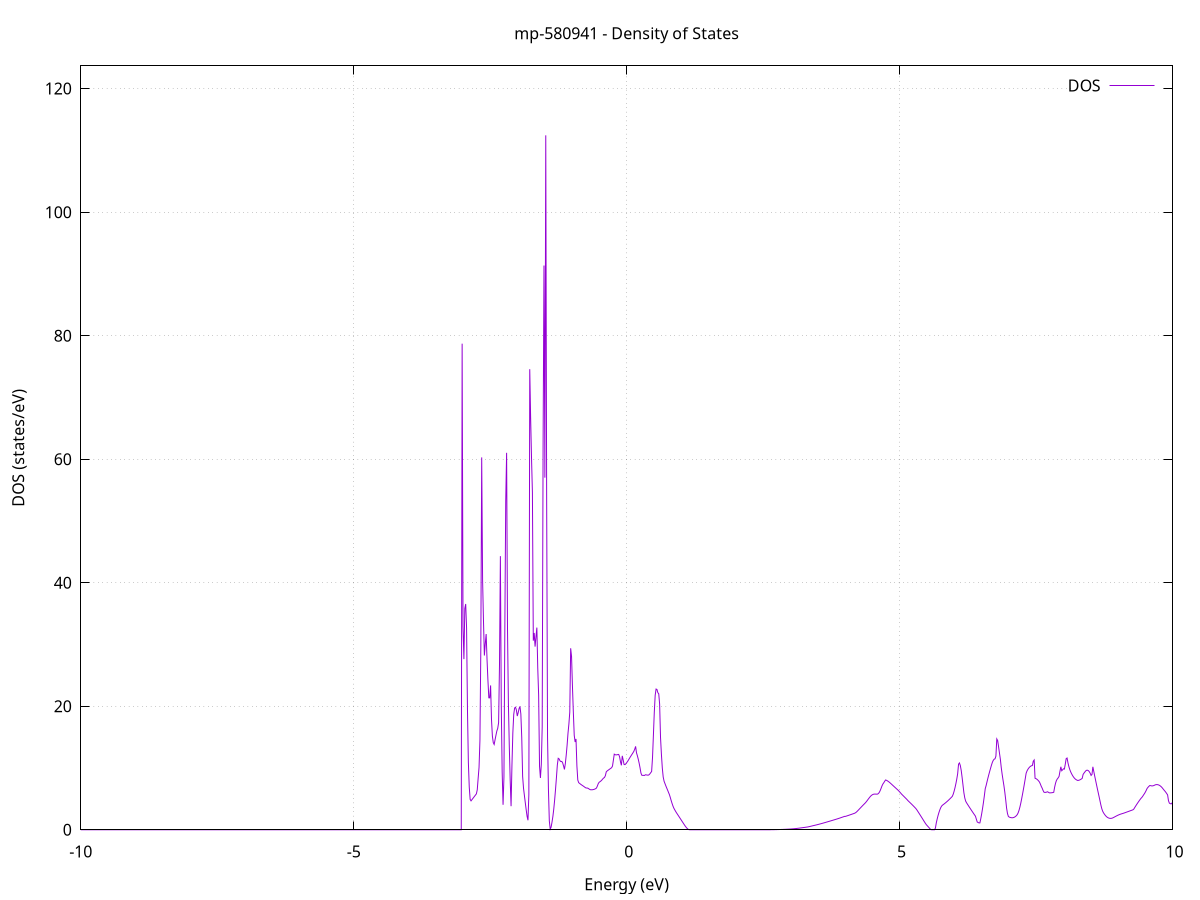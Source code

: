 set title 'mp-580941 - Density of States'
set xlabel 'Energy (eV)'
set ylabel 'DOS (states/eV)'
set grid
set xrange [-10:10]
set yrange [0:123.679]
set xzeroaxis lt -1
set terminal png size 800,600
set output 'mp-580941_dos_gnuplot.png'
plot '-' using 1:2 with lines title 'DOS'
-12.743600 0.000000
-12.727300 0.000000
-12.711000 0.000000
-12.694700 0.000000
-12.678400 0.000000
-12.662100 0.000000
-12.645800 0.000000
-12.629500 0.000000
-12.613200 0.000000
-12.596900 0.000000
-12.580600 0.000000
-12.564300 0.000000
-12.548000 0.000000
-12.531700 0.000000
-12.515400 0.000000
-12.499100 0.000000
-12.482800 0.000000
-12.466500 0.000000
-12.450200 0.000000
-12.433900 0.000000
-12.417600 0.000000
-12.401400 0.000000
-12.385100 0.000000
-12.368800 0.000000
-12.352500 0.000000
-12.336200 0.000000
-12.319900 0.000000
-12.303600 0.000000
-12.287300 0.000000
-12.271000 0.000000
-12.254700 0.000000
-12.238400 0.000000
-12.222100 0.000000
-12.205800 0.000000
-12.189500 0.000000
-12.173200 0.000000
-12.156900 0.000000
-12.140600 0.000000
-12.124300 0.000000
-12.108000 0.000000
-12.091700 0.000000
-12.075400 0.000000
-12.059100 0.000000
-12.042800 0.000000
-12.026500 0.000000
-12.010200 0.000000
-11.993900 0.000000
-11.977600 0.000000
-11.961300 0.000000
-11.945000 0.000000
-11.928700 0.000000
-11.912400 0.000000
-11.896100 0.000000
-11.879800 0.000000
-11.863500 0.000000
-11.847200 0.000000
-11.830900 0.000000
-11.814600 0.000000
-11.798300 0.000000
-11.782000 0.000000
-11.765700 0.000000
-11.749400 0.000000
-11.733100 0.000000
-11.716800 0.000000
-11.700500 0.000000
-11.684200 0.000000
-11.668000 0.000000
-11.651700 0.000000
-11.635400 0.000000
-11.619100 0.000000
-11.602800 0.000000
-11.586500 0.000000
-11.570200 0.000000
-11.553900 0.000000
-11.537600 0.000000
-11.521300 0.000000
-11.505000 0.000000
-11.488700 0.000000
-11.472400 0.000000
-11.456100 0.000000
-11.439800 0.000000
-11.423500 0.000000
-11.407200 0.000000
-11.390900 0.000000
-11.374600 0.000000
-11.358300 0.000000
-11.342000 0.000000
-11.325700 0.000000
-11.309400 0.000000
-11.293100 0.000000
-11.276800 0.000000
-11.260500 0.008000
-11.244200 1.158600
-11.227900 4.316900
-11.211600 9.000800
-11.195300 11.282100
-11.179000 11.523500
-11.162700 12.395500
-11.146400 13.637800
-11.130100 15.483100
-11.113800 19.820900
-11.097500 25.282800
-11.081200 30.886600
-11.064900 36.680000
-11.048600 29.339900
-11.032300 0.000000
-11.016000 0.000000
-10.999700 0.000000
-10.983400 0.000000
-10.967100 0.000000
-10.950800 0.000000
-10.934500 0.000000
-10.918300 0.000000
-10.902000 0.000000
-10.885700 0.706300
-10.869400 4.038300
-10.853100 9.974300
-10.836800 15.808900
-10.820500 17.540000
-10.804200 20.442200
-10.787900 27.027100
-10.771600 40.259500
-10.755300 54.708400
-10.739000 27.497100
-10.722700 0.000000
-10.706400 0.000000
-10.690100 0.000000
-10.673800 0.000000
-10.657500 0.000000
-10.641200 0.000000
-10.624900 0.000000
-10.608600 0.000000
-10.592300 0.000000
-10.576000 0.000000
-10.559700 0.000000
-10.543400 0.000000
-10.527100 0.000000
-10.510800 0.000000
-10.494500 0.000000
-10.478200 0.000000
-10.461900 0.000000
-10.445600 0.000000
-10.429300 0.000000
-10.413000 0.000000
-10.396700 0.000000
-10.380400 0.000000
-10.364100 0.000000
-10.347800 0.000000
-10.331500 0.000000
-10.315200 0.000000
-10.298900 0.000000
-10.282600 0.000000
-10.266300 0.000000
-10.250000 0.000000
-10.233700 0.000000
-10.217400 0.000000
-10.201100 0.000000
-10.184800 0.000000
-10.168600 0.000000
-10.152300 0.000000
-10.136000 0.000000
-10.119700 0.000000
-10.103400 0.000000
-10.087100 0.000000
-10.070800 0.000000
-10.054500 0.000000
-10.038200 0.000000
-10.021900 0.000000
-10.005600 0.000000
-9.989300 0.000000
-9.973000 0.000000
-9.956700 0.000000
-9.940400 0.000000
-9.924100 0.000000
-9.907800 0.000000
-9.891500 0.000000
-9.875200 0.000000
-9.858900 0.000000
-9.842600 0.000000
-9.826300 0.000000
-9.810000 0.000000
-9.793700 0.000000
-9.777400 0.000000
-9.761100 0.000000
-9.744800 0.000000
-9.728500 0.000000
-9.712200 0.000000
-9.695900 0.000000
-9.679600 0.000000
-9.663300 0.000000
-9.647000 0.000000
-9.630700 0.000000
-9.614400 0.000000
-9.598100 0.000000
-9.581800 0.000000
-9.565500 0.000000
-9.549200 0.000000
-9.532900 0.000000
-9.516600 0.000000
-9.500300 0.000000
-9.484000 0.000000
-9.467700 0.000000
-9.451400 0.000000
-9.435200 0.000000
-9.418900 0.000000
-9.402600 0.000000
-9.386300 0.000000
-9.370000 0.000000
-9.353700 0.000000
-9.337400 0.000000
-9.321100 0.000000
-9.304800 0.000000
-9.288500 0.000000
-9.272200 0.000000
-9.255900 0.000000
-9.239600 0.000000
-9.223300 0.000000
-9.207000 0.000000
-9.190700 0.000000
-9.174400 0.000000
-9.158100 0.000000
-9.141800 0.000000
-9.125500 0.000000
-9.109200 0.000000
-9.092900 0.000000
-9.076600 0.000000
-9.060300 0.000000
-9.044000 0.000000
-9.027700 0.000000
-9.011400 0.000000
-8.995100 0.000000
-8.978800 0.000000
-8.962500 0.000000
-8.946200 0.000000
-8.929900 0.000000
-8.913600 0.000000
-8.897300 0.000000
-8.881000 0.000000
-8.864700 0.000000
-8.848400 0.000000
-8.832100 0.000000
-8.815800 0.000000
-8.799500 0.000000
-8.783200 0.000000
-8.766900 0.000000
-8.750600 0.000000
-8.734300 0.000000
-8.718000 0.000000
-8.701700 0.000000
-8.685500 0.000000
-8.669200 0.000000
-8.652900 0.000000
-8.636600 0.000000
-8.620300 0.000000
-8.604000 0.000000
-8.587700 0.000000
-8.571400 0.000000
-8.555100 0.000000
-8.538800 0.000000
-8.522500 0.000000
-8.506200 0.000000
-8.489900 0.000000
-8.473600 0.000000
-8.457300 0.000000
-8.441000 0.000000
-8.424700 0.000000
-8.408400 0.000000
-8.392100 0.000000
-8.375800 0.000000
-8.359500 0.000000
-8.343200 0.000000
-8.326900 0.000000
-8.310600 0.000000
-8.294300 0.000000
-8.278000 0.000000
-8.261700 0.000000
-8.245400 0.000000
-8.229100 0.000000
-8.212800 0.000000
-8.196500 0.000000
-8.180200 0.000000
-8.163900 0.000000
-8.147600 0.000000
-8.131300 0.000000
-8.115000 0.000000
-8.098700 0.000000
-8.082400 0.000000
-8.066100 0.000000
-8.049800 0.000000
-8.033500 0.000000
-8.017200 0.000000
-8.000900 0.000000
-7.984600 0.000000
-7.968300 0.000000
-7.952000 0.000000
-7.935800 0.000000
-7.919500 0.000000
-7.903200 0.000000
-7.886900 0.000000
-7.870600 0.000000
-7.854300 0.000000
-7.838000 0.000000
-7.821700 0.000000
-7.805400 0.000000
-7.789100 0.000000
-7.772800 0.000000
-7.756500 0.000000
-7.740200 0.000000
-7.723900 0.000000
-7.707600 0.000000
-7.691300 0.000000
-7.675000 0.000000
-7.658700 0.000000
-7.642400 0.000000
-7.626100 0.000000
-7.609800 0.000000
-7.593500 0.000000
-7.577200 0.000000
-7.560900 0.000000
-7.544600 0.000000
-7.528300 0.000000
-7.512000 0.000000
-7.495700 0.000000
-7.479400 0.000000
-7.463100 0.000000
-7.446800 0.000000
-7.430500 0.000000
-7.414200 0.000000
-7.397900 0.000000
-7.381600 0.000000
-7.365300 0.000000
-7.349000 0.000000
-7.332700 0.000000
-7.316400 0.000000
-7.300100 0.000000
-7.283800 0.000000
-7.267500 0.000000
-7.251200 0.000000
-7.234900 0.000000
-7.218600 0.000000
-7.202400 0.000000
-7.186100 0.000000
-7.169800 0.000000
-7.153500 0.000000
-7.137200 0.000000
-7.120900 0.000000
-7.104600 0.000000
-7.088300 0.000000
-7.072000 0.000000
-7.055700 0.000000
-7.039400 0.000000
-7.023100 0.000000
-7.006800 0.000000
-6.990500 0.000000
-6.974200 0.000000
-6.957900 0.000000
-6.941600 0.000000
-6.925300 0.000000
-6.909000 0.000000
-6.892700 0.000000
-6.876400 0.000000
-6.860100 0.000000
-6.843800 0.000000
-6.827500 0.000000
-6.811200 0.000000
-6.794900 0.000000
-6.778600 0.000000
-6.762300 0.000000
-6.746000 0.000000
-6.729700 0.000000
-6.713400 0.000000
-6.697100 0.000000
-6.680800 0.000000
-6.664500 0.000000
-6.648200 0.000000
-6.631900 0.000000
-6.615600 0.000000
-6.599300 0.000000
-6.583000 0.000000
-6.566700 0.000000
-6.550400 0.000000
-6.534100 0.000000
-6.517800 0.000000
-6.501500 0.000000
-6.485200 0.000000
-6.468900 0.000000
-6.452700 0.000000
-6.436400 0.000000
-6.420100 0.000000
-6.403800 0.000000
-6.387500 0.000000
-6.371200 0.000000
-6.354900 0.000000
-6.338600 0.000000
-6.322300 0.000000
-6.306000 0.000000
-6.289700 0.000000
-6.273400 0.000000
-6.257100 0.000000
-6.240800 0.000000
-6.224500 0.000000
-6.208200 0.000000
-6.191900 0.000000
-6.175600 0.000000
-6.159300 0.000000
-6.143000 0.000000
-6.126700 0.000000
-6.110400 0.000000
-6.094100 0.000000
-6.077800 0.000000
-6.061500 0.000000
-6.045200 0.000000
-6.028900 0.000000
-6.012600 0.000000
-5.996300 0.000000
-5.980000 0.000000
-5.963700 0.000000
-5.947400 0.000000
-5.931100 0.000000
-5.914800 0.000000
-5.898500 0.000000
-5.882200 0.000000
-5.865900 0.000000
-5.849600 0.000000
-5.833300 0.000000
-5.817000 0.000000
-5.800700 0.000000
-5.784400 0.000000
-5.768100 0.000000
-5.751800 0.000000
-5.735500 0.000000
-5.719300 0.000000
-5.703000 0.000000
-5.686700 0.000000
-5.670400 0.000000
-5.654100 0.000000
-5.637800 0.000000
-5.621500 0.000000
-5.605200 0.000000
-5.588900 0.000000
-5.572600 0.000000
-5.556300 0.000000
-5.540000 0.000000
-5.523700 0.000000
-5.507400 0.000000
-5.491100 0.000000
-5.474800 0.000000
-5.458500 0.000000
-5.442200 0.000000
-5.425900 0.000000
-5.409600 0.000000
-5.393300 0.000000
-5.377000 0.000000
-5.360700 0.000000
-5.344400 0.000000
-5.328100 0.000000
-5.311800 0.000000
-5.295500 0.000000
-5.279200 0.000000
-5.262900 0.000000
-5.246600 0.000000
-5.230300 0.000000
-5.214000 0.000000
-5.197700 0.000000
-5.181400 0.000000
-5.165100 0.000000
-5.148800 0.000000
-5.132500 0.000000
-5.116200 0.000000
-5.099900 0.000000
-5.083600 0.000000
-5.067300 0.000000
-5.051000 0.000000
-5.034700 0.000000
-5.018400 0.000000
-5.002100 0.000000
-4.985800 0.000000
-4.969600 0.000000
-4.953300 0.000000
-4.937000 0.000000
-4.920700 0.000000
-4.904400 0.000000
-4.888100 0.000000
-4.871800 0.000000
-4.855500 0.000000
-4.839200 0.000000
-4.822900 0.000000
-4.806600 0.000000
-4.790300 0.000000
-4.774000 0.000000
-4.757700 0.000000
-4.741400 0.000000
-4.725100 0.000000
-4.708800 0.000000
-4.692500 0.000000
-4.676200 0.000000
-4.659900 0.000000
-4.643600 0.000000
-4.627300 0.000000
-4.611000 0.000000
-4.594700 0.000000
-4.578400 0.000000
-4.562100 0.000000
-4.545800 0.000000
-4.529500 0.000000
-4.513200 0.000000
-4.496900 0.000000
-4.480600 0.000000
-4.464300 0.000000
-4.448000 0.000000
-4.431700 0.000000
-4.415400 0.000000
-4.399100 0.000000
-4.382800 0.000000
-4.366500 0.000000
-4.350200 0.000000
-4.333900 0.000000
-4.317600 0.000000
-4.301300 0.000000
-4.285000 0.000000
-4.268700 0.000000
-4.252400 0.000000
-4.236100 0.000000
-4.219900 0.000000
-4.203600 0.000000
-4.187300 0.000000
-4.171000 0.000000
-4.154700 0.000000
-4.138400 0.000000
-4.122100 0.000000
-4.105800 0.000000
-4.089500 0.000000
-4.073200 0.000000
-4.056900 0.000000
-4.040600 0.000000
-4.024300 0.000000
-4.008000 0.000000
-3.991700 0.000000
-3.975400 0.000000
-3.959100 0.000000
-3.942800 0.000000
-3.926500 0.000000
-3.910200 0.000000
-3.893900 0.000000
-3.877600 0.000000
-3.861300 0.000000
-3.845000 0.000000
-3.828700 0.000000
-3.812400 0.000000
-3.796100 0.000000
-3.779800 0.000000
-3.763500 0.000000
-3.747200 0.000000
-3.730900 0.000000
-3.714600 0.000000
-3.698300 0.000000
-3.682000 0.000000
-3.665700 0.000000
-3.649400 0.000000
-3.633100 0.000000
-3.616800 0.000000
-3.600500 0.000000
-3.584200 0.000000
-3.567900 0.000000
-3.551600 0.000000
-3.535300 0.000000
-3.519000 0.000000
-3.502700 0.000000
-3.486500 0.000000
-3.470200 0.000000
-3.453900 0.000000
-3.437600 0.000000
-3.421300 0.000000
-3.405000 0.000000
-3.388700 0.000000
-3.372400 0.000000
-3.356100 0.000000
-3.339800 0.000000
-3.323500 0.000000
-3.307200 0.000000
-3.290900 0.000000
-3.274600 0.000000
-3.258300 0.000000
-3.242000 0.000000
-3.225700 0.000000
-3.209400 0.000000
-3.193100 0.000000
-3.176800 0.000000
-3.160500 0.000000
-3.144200 0.000000
-3.127900 0.000000
-3.111600 0.000000
-3.095300 0.000000
-3.079000 0.000000
-3.062700 0.000000
-3.046400 0.000000
-3.030100 0.000000
-3.013800 78.701200
-2.997500 32.866700
-2.981200 27.624700
-2.964900 35.816700
-2.948600 36.556300
-2.932300 32.667800
-2.916000 19.407700
-2.899700 10.921300
-2.883400 6.926600
-2.867100 4.926500
-2.850800 4.681300
-2.834500 4.870500
-2.818200 5.059500
-2.801900 5.248500
-2.785600 5.437200
-2.769300 5.625900
-2.753000 5.814400
-2.736800 6.475500
-2.720500 8.325200
-2.704200 10.098900
-2.687900 14.441900
-2.671600 29.376600
-2.655300 60.288500
-2.639000 40.415100
-2.622700 33.822200
-2.606400 28.211900
-2.590100 30.100700
-2.573800 31.692600
-2.557500 27.538300
-2.541200 24.191600
-2.524900 21.366100
-2.508600 21.355900
-2.492300 23.370200
-2.476000 17.868300
-2.459700 15.169700
-2.443400 14.108300
-2.427100 13.815300
-2.410800 14.569700
-2.394500 15.293900
-2.378200 15.987700
-2.361900 16.411800
-2.345600 17.345400
-2.329300 26.709500
-2.313000 44.300900
-2.296700 20.153500
-2.280400 9.354100
-2.264100 4.042700
-2.247800 8.549500
-2.231500 32.601400
-2.215200 53.204500
-2.198900 61.034300
-2.182600 32.500700
-2.166300 20.522000
-2.150000 13.594200
-2.133700 8.105500
-2.117400 3.822400
-2.101100 10.492900
-2.084800 15.711000
-2.068500 18.684500
-2.052200 19.717000
-2.035900 19.838700
-2.019600 19.376500
-2.003300 18.410300
-1.987100 18.959600
-1.970800 19.620600
-1.954500 19.966400
-1.938200 18.749700
-1.921900 14.987600
-1.905600 8.648900
-1.889300 6.741000
-1.873000 5.542200
-1.856700 4.373800
-1.840400 3.235800
-1.824100 2.184100
-1.807800 1.540600
-1.791500 5.713500
-1.775200 74.566200
-1.758900 66.663800
-1.742600 60.184100
-1.726300 54.643800
-1.710000 30.616900
-1.693700 31.864900
-1.677400 29.649500
-1.661100 31.250400
-1.644800 32.734000
-1.628500 26.189200
-1.612200 21.783200
-1.595900 10.296500
-1.579600 8.390500
-1.563300 10.587300
-1.547000 16.638400
-1.530700 62.141900
-1.514400 91.347500
-1.498100 57.008800
-1.481800 112.435800
-1.465500 53.826400
-1.449200 14.988900
-1.432900 6.575200
-1.416600 1.443000
-1.400300 0.109700
-1.384000 0.417100
-1.367700 1.218800
-1.351400 2.145300
-1.335100 3.356600
-1.318800 4.853000
-1.302500 6.579400
-1.286200 8.454300
-1.269900 10.476700
-1.253700 11.571900
-1.237400 11.473100
-1.221100 11.168500
-1.204800 11.042500
-1.188500 11.067700
-1.172200 10.832100
-1.155900 10.335800
-1.139600 9.770500
-1.123300 10.712500
-1.107000 12.080200
-1.090700 13.703600
-1.074400 15.633800
-1.058100 17.119500
-1.041800 19.042300
-1.025500 29.386400
-1.009200 28.043000
-0.992900 23.245600
-0.976600 19.042200
-0.960300 15.306300
-0.944000 14.213800
-0.927700 14.700800
-0.911400 10.332200
-0.895100 8.054600
-0.878800 7.631600
-0.862500 7.510800
-0.846200 7.397000
-0.829900 7.290100
-0.813600 7.190100
-0.797300 7.093200
-0.781000 6.990500
-0.764700 6.881400
-0.748400 6.782900
-0.732100 6.759100
-0.715800 6.749200
-0.699500 6.671500
-0.683200 6.571600
-0.666900 6.491700
-0.650600 6.473400
-0.634300 6.475200
-0.618000 6.493900
-0.601700 6.529500
-0.585400 6.581900
-0.569100 6.651200
-0.552800 6.758600
-0.536500 7.081300
-0.520200 7.467400
-0.504000 7.689400
-0.487700 7.785400
-0.471400 7.900100
-0.455100 8.044200
-0.438800 8.217300
-0.422500 8.369800
-0.406200 8.466500
-0.389900 8.759100
-0.373600 9.373600
-0.357300 9.521500
-0.341000 9.629600
-0.324700 9.734000
-0.308400 9.838000
-0.292100 9.941900
-0.275800 10.045800
-0.259500 10.307900
-0.243200 11.248300
-0.226900 12.243800
-0.210600 12.150000
-0.194300 12.125500
-0.178000 12.138000
-0.161700 12.179800
-0.145400 12.198600
-0.129100 11.809000
-0.112800 11.002100
-0.096500 10.435500
-0.080200 11.968400
-0.063900 11.320400
-0.047600 10.585600
-0.031300 10.543900
-0.015000 10.678500
0.001300 10.873500
0.017600 11.069200
0.033900 11.305600
0.050200 11.552000
0.066500 11.783500
0.082800 12.010400
0.099100 12.235400
0.115400 12.458600
0.131700 12.697900
0.148000 13.041600
0.164300 13.501900
0.180600 12.459500
0.196900 11.976900
0.213200 11.410600
0.229500 10.758000
0.245700 10.016900
0.262000 9.182600
0.278300 8.825000
0.294600 8.811800
0.310900 8.806000
0.327200 8.798300
0.343500 8.904000
0.359800 8.884700
0.376100 8.860000
0.392400 8.837400
0.408700 8.894100
0.425000 9.044600
0.441300 9.248900
0.457600 9.436300
0.473900 11.680700
0.490200 15.295500
0.506500 19.019200
0.522800 21.774700
0.539100 22.786900
0.555400 22.716700
0.571700 22.196600
0.588000 22.013400
0.604300 20.350600
0.620600 14.953700
0.636900 12.214700
0.653200 10.007100
0.669500 8.557200
0.685800 7.861900
0.702100 7.479200
0.718400 7.105100
0.734700 6.749000
0.751000 6.403900
0.767300 6.044200
0.783600 5.688400
0.799900 5.224800
0.816200 4.719000
0.832500 4.255000
0.848800 3.835400
0.865100 3.493200
0.881400 3.226500
0.897700 2.973200
0.914000 2.738100
0.930300 2.519700
0.946600 2.300900
0.962900 2.081800
0.979100 1.862300
0.995400 1.642500
1.011700 1.422300
1.028000 1.201700
1.044300 0.980800
1.060600 0.760000
1.076900 0.554200
1.093200 0.370900
1.109500 0.210000
1.125800 0.083600
1.142100 0.014300
1.158400 0.000000
1.174700 0.000000
1.191000 0.000000
1.207300 0.000000
1.223600 0.000000
1.239900 0.000000
1.256200 0.000000
1.272500 0.000000
1.288800 0.000000
1.305100 0.000000
1.321400 0.000000
1.337700 0.000000
1.354000 0.000000
1.370300 0.000000
1.386600 0.000000
1.402900 0.000000
1.419200 0.000000
1.435500 0.000000
1.451800 0.000000
1.468100 0.000000
1.484400 0.000000
1.500700 0.000000
1.517000 0.000000
1.533300 0.000000
1.549600 0.000000
1.565900 0.000000
1.582200 0.000000
1.598500 0.000000
1.614800 0.000000
1.631100 0.000000
1.647400 0.000000
1.663700 0.000000
1.680000 0.000000
1.696300 0.000000
1.712600 0.000000
1.728800 0.000000
1.745100 0.000000
1.761400 0.000000
1.777700 0.000000
1.794000 0.000000
1.810300 0.000000
1.826600 0.000000
1.842900 0.000000
1.859200 0.000000
1.875500 0.000000
1.891800 0.000000
1.908100 0.000000
1.924400 0.000000
1.940700 0.000000
1.957000 0.000000
1.973300 0.000000
1.989600 0.000000
2.005900 0.000000
2.022200 0.000000
2.038500 0.000000
2.054800 0.000000
2.071100 0.000000
2.087400 0.000000
2.103700 0.000000
2.120000 0.000000
2.136300 0.000000
2.152600 0.000000
2.168900 0.000000
2.185200 0.000000
2.201500 0.000000
2.217800 0.000000
2.234100 0.000000
2.250400 0.000000
2.266700 0.000000
2.283000 0.000000
2.299300 0.000000
2.315600 0.000000
2.331900 0.000000
2.348200 0.000000
2.364500 0.000000
2.380800 0.000000
2.397100 0.000000
2.413400 0.000000
2.429700 0.000000
2.446000 0.000000
2.462200 0.000000
2.478500 0.000000
2.494800 0.000000
2.511100 0.000000
2.527400 0.000000
2.543700 0.000100
2.560000 0.000500
2.576300 0.001200
2.592600 0.002200
2.608900 0.003500
2.625200 0.005000
2.641500 0.006900
2.657800 0.009000
2.674100 0.011500
2.690400 0.014200
2.706700 0.017200
2.723000 0.020600
2.739300 0.024200
2.755600 0.028100
2.771900 0.032300
2.788200 0.036700
2.804500 0.041500
2.820800 0.046600
2.837100 0.051900
2.853400 0.057600
2.869700 0.063500
2.886000 0.069700
2.902300 0.076300
2.918600 0.083100
2.934900 0.090200
2.951200 0.097600
2.967500 0.105300
2.983800 0.113300
3.000100 0.122300
3.016400 0.132300
3.032700 0.143200
3.049000 0.155200
3.065300 0.168200
3.081600 0.182300
3.097900 0.197300
3.114200 0.213300
3.130500 0.230400
3.146800 0.248400
3.163100 0.267500
3.179400 0.287100
3.195700 0.306800
3.211900 0.326500
3.228200 0.346400
3.244500 0.366300
3.260800 0.386300
3.277100 0.406400
3.293400 0.426500
3.309700 0.447100
3.326000 0.474600
3.342300 0.506900
3.358600 0.540000
3.374900 0.573900
3.391200 0.608600
3.407500 0.643900
3.423800 0.677400
3.440100 0.711600
3.456400 0.746400
3.472700 0.781900
3.489000 0.818000
3.505300 0.854800
3.521600 0.892200
3.537900 0.930300
3.554200 0.969000
3.570500 1.008500
3.586800 1.048500
3.603100 1.089200
3.619400 1.130600
3.635700 1.172700
3.652000 1.215000
3.668300 1.257300
3.684600 1.299800
3.700900 1.341800
3.717200 1.384000
3.733500 1.426600
3.749800 1.469600
3.766100 1.512800
3.782400 1.556400
3.798700 1.600400
3.815000 1.644600
3.831300 1.689300
3.847600 1.734200
3.863900 1.779500
3.880200 1.825100
3.896500 1.872500
3.912800 1.922100
3.929100 1.971800
3.945400 2.021700
3.961600 2.071800
3.977900 2.122000
3.994200 2.172400
4.010500 2.171300
4.026800 2.219600
4.043100 2.268200
4.059400 2.317100
4.075700 2.366200
4.092000 2.415500
4.108300 2.465100
4.124600 2.514900
4.140900 2.565000
4.157200 2.615200
4.173500 2.666600
4.189800 2.739800
4.206100 2.844000
4.222400 2.978700
4.238700 3.128400
4.255000 3.278900
4.271300 3.429700
4.287600 3.580900
4.303900 3.732500
4.320200 3.882900
4.336500 4.030500
4.352800 4.175300
4.369100 4.321300
4.385400 4.484500
4.401700 4.666500
4.418000 4.863800
4.434300 5.055700
4.450600 5.239000
4.466900 5.412800
4.483200 5.553900
4.499500 5.660100
4.515800 5.732800
4.532100 5.772000
4.548400 5.778800
4.564700 5.774400
4.581000 5.767800
4.597300 5.777700
4.613600 5.877400
4.629900 6.074400
4.646200 6.368800
4.662500 6.736700
4.678800 7.120600
4.695000 7.417200
4.711300 7.620300
4.727600 7.858400
4.743900 8.065800
4.760200 8.008500
4.776500 7.928000
4.792800 7.826900
4.809100 7.720000
4.825400 7.597000
4.841700 7.468600
4.858000 7.337000
4.874300 7.203300
4.890600 7.070200
4.906900 6.937500
4.923200 6.805500
4.939500 6.674000
4.955800 6.543100
4.972100 6.408600
4.988400 6.260200
5.004700 6.104100
5.021000 5.940600
5.037300 5.769700
5.053600 5.626000
5.069900 5.482100
5.086200 5.338100
5.102500 5.193900
5.118800 5.049700
5.135100 4.905200
5.151400 4.737800
5.167700 4.595300
5.184000 4.459200
5.200300 4.320800
5.216600 4.180000
5.232900 4.037000
5.249200 3.891600
5.265500 3.743900
5.281800 3.594000
5.298100 3.441700
5.314400 3.249900
5.330700 3.028300
5.347000 2.805300
5.363300 2.580800
5.379600 2.354900
5.395900 2.127500
5.412200 1.898700
5.428500 1.668400
5.444700 1.436700
5.461000 1.205800
5.477300 0.986100
5.493600 0.790800
5.509900 0.633200
5.526200 0.474400
5.542500 0.314200
5.558800 0.152800
5.575100 0.018800
5.591400 0.000000
5.607700 0.000000
5.624000 0.000000
5.640300 0.000000
5.656600 0.269700
5.672900 1.122000
5.689200 1.758800
5.705500 2.319100
5.721800 2.811700
5.738100 3.236700
5.754400 3.588300
5.770700 3.839800
5.787000 3.987800
5.803300 4.093900
5.819600 4.204900
5.835900 4.320700
5.852200 4.441000
5.868500 4.566000
5.884800 4.695600
5.901100 4.829800
5.917400 4.968700
5.933700 5.112200
5.950000 5.260300
5.966300 5.413000
5.982600 5.756000
5.998900 6.233700
6.015200 6.800400
6.031500 7.456100
6.047800 8.200700
6.064100 9.071000
6.080400 10.625400
6.096700 10.819800
6.113000 10.402000
6.129300 9.611000
6.145600 8.487100
6.161900 7.246600
6.178200 6.003600
6.194400 5.161800
6.210700 4.640400
6.227000 4.373100
6.243300 4.146700
6.259600 3.922200
6.275900 3.699800
6.292200 3.479400
6.308500 3.261000
6.324800 3.044600
6.341100 2.830200
6.357400 2.617900
6.373700 2.407500
6.390000 2.200900
6.406300 1.728400
6.422600 1.262800
6.438900 1.176100
6.455200 1.109500
6.471500 1.111100
6.487800 1.798800
6.504100 2.580500
6.520400 3.456200
6.536700 4.425900
6.553000 5.489600
6.569300 6.647200
6.585600 7.160500
6.601900 7.770700
6.618200 8.355500
6.634500 8.915000
6.650800 9.449000
6.667100 9.957700
6.683400 10.462500
6.699700 10.908600
6.716000 11.229600
6.732300 11.422000
6.748600 11.488000
6.764900 11.923100
6.781200 14.706000
6.797500 14.431400
6.813800 13.431800
6.830100 12.423100
6.846400 11.419500
6.862700 10.082700
6.879000 8.995200
6.895300 8.048000
6.911600 7.140700
6.927800 6.099600
6.944100 4.872500
6.960400 3.514200
6.976700 2.639300
6.993000 2.168900
7.009300 2.051000
7.025600 1.999300
7.041900 1.963700
7.058200 1.944600
7.074500 1.951100
7.090800 1.987800
7.107100 2.054600
7.123400 2.151600
7.139700 2.282000
7.156000 2.458500
7.172300 2.744900
7.188600 3.159300
7.204900 3.694000
7.221200 4.330000
7.237500 5.055800
7.253800 5.816400
7.270100 6.607500
7.286400 7.429100
7.302700 8.281200
7.319000 9.163800
7.335300 9.532700
7.351600 9.798700
7.367900 10.003800
7.384200 10.167600
7.400500 10.290000
7.416800 10.367000
7.433100 10.407000
7.449400 11.103300
7.465700 11.296700
7.482000 8.342400
7.498300 8.283300
7.514600 8.191300
7.530900 8.066300
7.547200 7.908300
7.563500 7.717400
7.579800 7.395400
7.596100 7.024600
7.612400 6.739300
7.628700 6.373900
7.645000 6.089700
7.661300 6.046100
7.677500 6.059600
7.693800 6.095800
7.710100 6.154600
7.726400 6.071900
7.742700 5.982000
7.759000 5.978800
7.775300 5.985400
7.791600 6.001700
7.807900 6.027700
7.824200 6.068400
7.840500 6.883200
7.856800 7.524800
7.873100 7.971800
7.889400 8.225200
7.905700 8.409300
7.922000 8.647500
7.938300 9.461000
7.954600 10.195700
7.970900 9.558800
7.987200 9.712200
8.003500 9.880300
8.019800 9.830100
8.036100 10.651200
8.052400 11.522700
8.068700 11.619400
8.085000 10.832500
8.101300 10.241100
8.117600 9.764700
8.133900 9.398000
8.150200 9.090200
8.166500 8.822100
8.182800 8.592100
8.199100 8.400100
8.215400 8.246300
8.231700 8.130600
8.248000 8.046800
8.264300 7.982900
8.280600 8.006300
8.296900 8.057500
8.313200 8.127600
8.329500 8.216300
8.345800 8.323600
8.362100 8.953800
8.378400 9.171300
8.394700 9.360600
8.411000 9.541300
8.427200 9.635500
8.443500 9.643100
8.459800 9.564300
8.476100 9.398900
8.492400 9.147000
8.508700 8.797400
8.525000 8.960800
8.541300 10.196900
8.557600 9.452000
8.573900 8.748000
8.590200 8.051100
8.606500 7.361200
8.622800 6.678400
8.639100 6.015700
8.655400 5.355300
8.671700 4.683200
8.688000 4.004700
8.704300 3.431000
8.720600 3.007500
8.736900 2.737300
8.753200 2.517800
8.769500 2.325400
8.785800 2.167100
8.802100 2.043000
8.818400 1.952800
8.834700 1.889700
8.851000 1.853100
8.867300 1.843100
8.883600 1.859500
8.899900 1.902300
8.916200 1.968200
8.932500 2.046000
8.948800 2.123200
8.965100 2.199600
8.981400 2.274900
8.997700 2.345500
9.014000 2.410500
9.030300 2.469900
9.046600 2.523800
9.062900 2.572000
9.079200 2.615100
9.095500 2.659500
9.111800 2.707200
9.128100 2.758200
9.144400 2.810500
9.160600 2.863000
9.176900 2.915500
9.193200 2.968000
9.209500 3.020700
9.225800 3.073400
9.242100 3.126200
9.258400 3.179100
9.274700 3.232100
9.291000 3.349400
9.307300 3.587000
9.323600 3.819700
9.339900 4.045700
9.356200 4.264900
9.372500 4.477300
9.388800 4.683000
9.405100 4.881900
9.421400 5.074000
9.437700 5.228500
9.454000 5.418300
9.470300 5.646900
9.486600 5.856800
9.502900 6.104300
9.519200 6.389200
9.535500 6.702200
9.551800 6.883400
9.568100 7.038000
9.584400 7.166200
9.600700 7.142200
9.617000 7.106900
9.633300 7.104300
9.649600 7.134600
9.665900 7.197700
9.682200 7.268100
9.698500 7.308200
9.714800 7.317600
9.731100 7.299000
9.747400 7.252400
9.763700 7.177900
9.780000 7.075500
9.796300 6.945100
9.812600 6.786900
9.828900 6.600700
9.845200 6.422800
9.861500 6.256200
9.877800 6.070600
9.894100 5.866200
9.910300 5.642900
9.926600 4.696400
9.942900 4.308300
9.959200 4.232100
9.975500 4.185300
9.991800 4.309800
10.008100 4.718500
10.024400 5.272100
10.040700 5.903000
10.057000 6.529500
10.073300 7.151600
10.089600 7.769300
10.105900 9.054200
10.122200 9.684200
10.138500 9.764600
10.154800 9.788500
10.171100 9.755700
10.187400 9.666300
10.203700 9.517800
10.220000 9.309000
10.236300 9.206500
10.252600 9.044600
10.268900 8.497500
10.285200 7.845700
10.301500 6.806100
10.317800 5.794800
10.334100 5.124600
10.350400 4.740800
10.366700 4.546900
10.383000 4.421500
10.399300 4.364400
10.415600 4.375300
10.431900 4.448100
10.448200 4.570600
10.464500 4.724600
10.480800 4.879600
10.497100 5.035200
10.513400 5.190200
10.529700 5.342100
10.546000 5.490700
10.562300 5.636000
10.578600 5.778000
10.594900 5.916700
10.611200 6.018100
10.627500 6.084000
10.643700 6.126200
10.660000 6.144800
10.676300 6.139800
10.692600 6.116300
10.708900 6.080300
10.725200 6.033000
10.741500 5.976200
10.757800 5.959500
10.774100 5.937700
10.790400 5.910800
10.806700 6.140200
10.823000 6.871000
10.839300 5.783700
10.855600 5.651700
10.871900 5.612600
10.888200 5.568000
10.904500 5.518000
10.920800 5.432100
10.937100 5.180800
10.953400 4.494400
10.969700 3.557000
10.986000 3.858400
11.002300 4.039100
11.018600 4.294400
11.034900 4.569500
11.051200 4.866200
11.067500 5.159300
11.083800 5.433000
11.100100 5.698600
11.116400 5.945300
11.132700 6.172700
11.149000 6.381600
11.165300 6.571900
11.181600 6.743600
11.197900 6.896800
11.214200 7.031500
11.230500 7.209100
11.246800 7.409400
11.263100 7.598300
11.279400 7.775900
11.295700 7.942300
11.312000 8.098100
11.328300 8.245100
11.344600 8.767500
11.360900 9.609200
11.377200 10.050800
11.393400 10.205200
11.409700 10.287400
11.426000 10.302400
11.442300 10.195300
11.458600 21.190800
11.474900 10.175600
11.491200 7.739800
11.507500 7.290100
11.523800 7.003800
11.540100 6.974000
11.556400 7.202100
11.572700 7.691200
11.589000 8.440000
11.605300 8.922300
11.621600 8.807800
11.637900 8.744100
11.654200 8.730000
11.670500 8.918900
11.686800 9.330100
11.703100 9.714200
11.719400 10.065400
11.735700 10.344100
11.752000 10.543700
11.768300 10.707100
11.784600 10.816100
11.800900 10.870700
11.817200 10.906700
11.833500 10.079500
11.849800 9.308800
11.866100 8.586600
11.882400 7.883700
11.898700 7.283400
11.915000 7.138000
11.931300 7.960900
11.947600 8.192300
11.963900 8.441100
11.980200 8.755100
11.996500 9.054000
12.012800 9.320400
12.029100 9.407900
12.045400 9.283700
12.061700 9.493400
12.078000 10.100000
12.094300 10.755500
12.110600 11.457800
12.126900 9.528500
12.143100 9.233000
12.159400 8.964100
12.175700 8.722500
12.192000 8.508800
12.208300 8.323000
12.224600 8.196500
12.240900 8.173800
12.257200 8.135600
12.273500 7.862800
12.289800 7.562700
12.306100 7.285300
12.322400 7.030700
12.338700 6.798800
12.355000 6.574900
12.371300 6.434500
12.387600 6.325100
12.403900 6.228900
12.420200 6.145900
12.436500 6.064000
12.452800 5.988300
12.469100 5.922200
12.485400 5.865900
12.501700 5.819500
12.518000 5.784900
12.534300 5.762300
12.550600 5.751800
12.566900 5.753200
12.583200 5.783500
12.599500 5.856000
12.615800 5.960400
12.632100 6.103000
12.648400 6.283500
12.664700 6.502200
12.681000 6.758800
12.697300 7.053600
12.713600 7.384800
12.729900 7.743200
12.746200 8.121200
12.762500 8.091500
12.778800 7.977500
12.795100 7.875000
12.811400 7.783600
12.827700 7.703600
12.844000 7.634800
12.860300 7.577300
12.876500 7.530600
12.892800 7.491100
12.909100 7.378000
12.925400 7.128400
12.941700 6.959900
12.958000 6.873200
12.974300 6.848000
12.990600 7.602600
13.006900 9.132100
13.023200 10.686900
13.039500 12.268800
13.055800 11.807500
13.072100 11.521700
13.088400 11.199700
13.104700 10.928700
13.121000 10.708300
13.137300 10.541200
13.153600 10.424800
13.169900 10.321000
13.186200 10.219500
13.202500 10.046400
13.218800 9.771300
13.235100 9.343600
13.251400 8.810800
13.267700 8.297200
13.284000 7.961900
13.300300 7.646100
13.316600 7.356500
13.332900 7.098000
13.349200 6.870400
13.365500 6.669400
13.381800 6.493900
13.398100 6.334000
13.414400 6.187200
13.430700 6.056500
13.447000 5.944800
13.463300 5.848400
13.479600 5.763700
13.495900 5.690300
13.512200 5.628100
13.528500 5.577100
13.544800 5.827200
13.561100 6.947900
13.577400 7.776200
13.593700 8.458600
13.610000 8.978700
13.626200 9.393000
13.642500 9.700700
13.658800 9.830800
13.675100 9.727600
13.691400 9.390500
13.707700 8.520300
13.724000 8.540500
13.740300 8.601900
13.756600 8.680600
13.772900 8.730700
13.789200 8.752500
13.805500 8.625400
13.821800 8.333800
13.838100 8.056700
13.854400 7.991800
13.870700 7.979300
13.887000 7.938500
13.903300 7.869500
13.919600 7.750100
13.935900 7.437100
13.952200 7.137500
13.968500 6.851200
13.984800 6.578300
14.001100 6.318700
14.017400 6.072500
14.033700 5.839700
14.050000 5.611300
14.066300 5.367500
14.082600 5.078100
14.098900 4.486900
14.115200 4.586100
14.131500 4.949600
14.147800 5.455500
14.164100 6.103700
14.180400 6.894400
14.196700 7.820400
14.213000 8.894700
14.229300 10.081200
14.245600 11.118000
14.261900 11.970700
14.278200 12.639300
14.294500 13.102200
14.310800 12.326000
14.327100 11.463300
14.343400 10.510400
14.359700 9.479300
14.375900 8.384700
14.392200 7.490800
14.408500 7.391500
14.424800 7.421200
14.441100 7.475000
14.457400 7.552600
14.473700 7.659300
14.490000 7.817500
14.506300 7.951000
14.522600 8.248800
14.538900 8.761200
14.555200 9.488100
14.571500 10.573600
14.587800 12.211400
14.604100 14.801300
14.620400 16.914700
14.636700 16.814500
14.653000 17.505300
14.669300 20.554600
14.685600 16.225400
14.701900 10.436600
14.718200 7.410600
14.734500 5.348500
14.750800 5.492600
14.767100 5.663600
14.783400 5.861400
14.799700 6.048700
14.816000 6.200800
14.832300 6.347800
14.848600 6.501200
14.864900 6.660900
14.881200 6.827100
14.897500 6.999600
14.913800 7.188700
14.930100 7.418600
14.946400 7.650600
14.962700 7.885700
14.979000 8.116700
14.995300 8.356600
15.011600 8.710600
15.027900 9.109200
15.044200 9.499500
15.060500 9.815500
15.076800 10.049400
15.093100 10.201300
15.109300 10.283400
15.125600 10.307000
15.141900 10.586100
15.158200 11.301000
15.174500 9.903200
15.190800 7.900000
15.207100 7.431300
15.223400 7.468200
15.239700 7.513900
15.256000 7.568500
15.272300 7.631900
15.288600 7.704200
15.304900 7.785400
15.321200 7.875500
15.337500 7.976400
15.353800 8.094700
15.370100 8.231000
15.386400 8.385300
15.402700 8.557600
15.419000 8.749300
15.435300 9.102300
15.451600 9.412300
15.467900 9.694400
15.484200 9.957100
15.500500 10.190100
15.516800 10.383700
15.533100 10.513400
15.549400 10.578900
15.565700 10.623100
15.582000 10.728000
15.598300 10.939700
15.614600 11.263600
15.630900 11.701000
15.647200 12.252400
15.663500 10.256900
15.679800 8.172700
15.696100 8.092600
15.712400 8.049600
15.728700 8.043400
15.745000 8.018200
15.761300 7.979000
15.777600 7.977400
15.793900 7.991500
15.810200 7.989500
15.826500 8.036200
15.842800 8.131500
15.859000 8.275500
15.875300 8.468200
15.891600 8.708800
15.907900 8.996700
15.924200 9.319400
15.940500 10.133800
15.956800 11.626000
15.973100 11.955800
15.989400 10.210600
16.005700 8.874800
16.022000 8.726300
16.038300 8.564100
16.054600 8.384400
16.070900 8.185100
16.087200 7.970200
16.103500 7.739700
16.119800 7.492500
16.136100 7.227300
16.152400 6.983700
16.168700 6.773900
16.185000 6.596400
16.201300 6.449200
16.217600 6.277900
16.233900 6.155500
16.250200 6.152900
16.266500 6.264000
16.282800 6.616700
16.299100 10.103900
16.315400 10.080100
16.331700 9.403200
16.348000 9.052600
16.364300 8.741000
16.380600 8.392900
16.396900 8.008300
16.413200 7.587000
16.429500 6.645100
16.445800 6.279000
16.462100 5.913700
16.478400 5.504000
16.494700 5.078500
16.511000 4.674800
16.527300 4.292500
16.543600 3.928900
16.559900 3.593100
16.576200 3.292300
16.592400 3.022900
16.608700 2.785000
16.625000 2.815900
16.641300 2.576500
16.657600 2.360500
16.673900 2.168100
16.690200 1.999200
16.706500 1.853600
16.722800 1.729700
16.739100 1.624300
16.755400 1.534600
16.771700 1.458200
16.788000 1.388600
16.804300 1.324600
16.820600 1.266200
16.836900 1.213400
16.853200 1.166200
16.869500 1.124600
16.885800 1.088700
16.902100 1.058300
16.918400 1.033600
16.934700 1.014400
16.951000 0.999500
16.967300 0.986000
16.983600 0.973500
16.999900 0.961900
17.016200 0.951200
17.032500 0.941500
17.048800 0.932700
17.065100 0.924800
17.081400 0.917900
17.097700 0.912400
17.114000 0.926300
17.130300 0.934400
17.146600 0.893400
17.162900 0.848500
17.179200 0.799600
17.195500 0.746700
17.211800 0.689900
17.228100 0.629100
17.244400 0.564400
17.260700 0.495700
17.277000 0.423000
17.293300 0.346400
17.309600 0.310700
17.325900 0.301100
17.342100 0.291600
17.358400 0.282300
17.374700 0.273100
17.391000 0.264100
17.407300 0.255300
17.423600 0.246600
17.439900 0.238000
17.456200 0.229600
17.472500 0.221400
17.488800 0.213300
17.505100 0.205300
17.521400 0.197600
17.537700 0.189900
17.554000 0.182400
17.570300 0.175100
17.586600 0.167900
17.602900 0.160800
17.619200 0.153900
17.635500 0.147200
17.651800 0.140600
17.668100 0.134200
17.684400 0.127900
17.700700 0.121800
17.717000 0.115800
17.733300 0.109900
17.749600 0.104300
17.765900 0.098700
17.782200 0.093300
17.798500 0.088100
17.814800 0.083000
17.831100 0.078100
17.847400 0.073300
17.863700 0.068700
17.880000 0.064200
17.896300 0.059900
17.912600 0.055700
17.928900 0.051700
17.945200 0.047800
17.961500 0.044100
17.977800 0.040500
17.994100 0.037100
18.010400 0.033900
18.026700 0.030700
18.043000 0.027800
18.059300 0.025000
18.075600 0.022300
18.091800 0.019800
18.108100 0.017400
18.124400 0.015200
18.140700 0.013200
18.157000 0.011200
18.173300 0.009500
18.189600 0.007900
18.205900 0.006400
18.222200 0.005100
18.238500 0.004000
18.254800 0.003000
18.271100 0.002100
18.287400 0.001400
18.303700 0.000900
18.320000 0.000500
18.336300 0.000200
18.352600 0.000100
18.368900 0.000000
18.385200 0.000000
18.401500 0.000000
18.417800 0.000000
18.434100 0.000000
18.450400 0.000000
18.466700 0.000000
18.483000 0.000000
18.499300 0.000000
18.515600 0.000000
18.531900 0.000000
18.548200 0.000000
18.564500 0.000000
18.580800 0.000000
18.597100 0.000000
18.613400 0.000000
18.629700 0.000000
18.646000 0.000000
18.662300 0.000000
18.678600 0.000000
18.694900 0.000000
18.711200 0.000000
18.727500 0.000000
18.743800 0.000000
18.760100 0.000000
18.776400 0.000000
18.792700 0.000000
18.809000 0.000000
18.825200 0.000000
18.841500 0.000000
18.857800 0.000000
18.874100 0.000000
18.890400 0.000000
18.906700 0.000000
18.923000 0.000000
18.939300 0.000000
18.955600 0.000000
18.971900 0.000000
18.988200 0.000000
19.004500 0.000000
19.020800 0.000000
19.037100 0.000000
19.053400 0.000000
19.069700 0.000000
19.086000 0.000000
19.102300 0.000000
19.118600 0.000000
19.134900 0.000000
19.151200 0.000000
19.167500 0.000000
19.183800 0.000000
19.200100 0.000000
19.216400 0.000000
19.232700 0.000000
19.249000 0.000000
19.265300 0.000000
19.281600 0.000000
19.297900 0.000000
19.314200 0.000000
19.330500 0.000000
19.346800 0.000000
19.363100 0.000000
19.379400 0.000000
19.395700 0.000000
19.412000 0.000000
19.428300 0.000000
19.444600 0.000000
19.460900 0.000000
19.477200 0.000000
19.493500 0.000000
19.509800 0.000000
19.526100 0.000000
19.542400 0.000000
19.558700 0.000000
19.574900 0.000000
19.591200 0.000000
19.607500 0.000000
19.623800 0.000000
19.640100 0.000000
19.656400 0.000000
19.672700 0.000000
19.689000 0.000000
19.705300 0.000000
19.721600 0.000000
19.737900 0.000000
19.754200 0.000000
19.770500 0.000000
19.786800 0.000000
19.803100 0.000000
19.819400 0.000000
19.835700 0.000000
19.852000 0.000000
e
